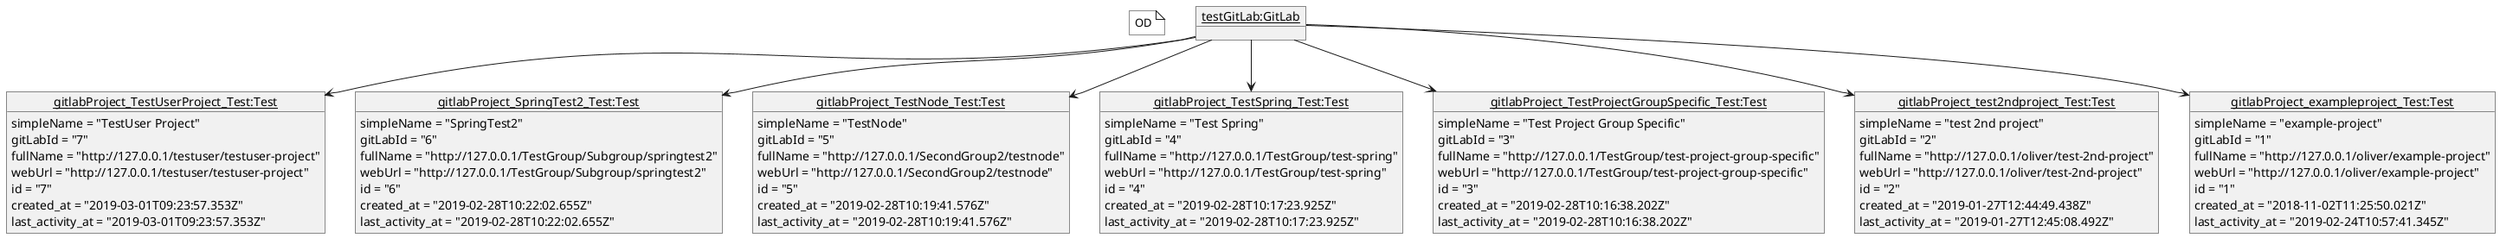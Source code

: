@startuml
note "OD" as tag #white
object "__testGitLab:GitLab__" as testGitLab {
}
object "__gitlabProject_TestUserProject_Test:Test__" as gitlabProject_TestUserProject_Test {
  simpleName = "TestUser Project"
  gitLabId = "7"
  fullName = "http://127.0.0.1/testuser/testuser-project"
  webUrl = "http://127.0.0.1/testuser/testuser-project"
  id = "7"
  created_at = "2019-03-01T09:23:57.353Z"
  last_activity_at = "2019-03-01T09:23:57.353Z"
}
object "__gitlabProject_SpringTest2_Test:Test__" as gitlabProject_SpringTest2_Test {
  simpleName = "SpringTest2"
  gitLabId = "6"
  fullName = "http://127.0.0.1/TestGroup/Subgroup/springtest2"
  webUrl = "http://127.0.0.1/TestGroup/Subgroup/springtest2"
  id = "6"
  created_at = "2019-02-28T10:22:02.655Z"
  last_activity_at = "2019-02-28T10:22:02.655Z"
}
object "__gitlabProject_TestNode_Test:Test__" as gitlabProject_TestNode_Test {
  simpleName = "TestNode"
  gitLabId = "5"
  fullName = "http://127.0.0.1/SecondGroup2/testnode"
  webUrl = "http://127.0.0.1/SecondGroup2/testnode"
  id = "5"
  created_at = "2019-02-28T10:19:41.576Z"
  last_activity_at = "2019-02-28T10:19:41.576Z"
}
object "__gitlabProject_TestSpring_Test:Test__" as gitlabProject_TestSpring_Test {
  simpleName = "Test Spring"
  gitLabId = "4"
  fullName = "http://127.0.0.1/TestGroup/test-spring"
  webUrl = "http://127.0.0.1/TestGroup/test-spring"
  id = "4"
  created_at = "2019-02-28T10:17:23.925Z"
  last_activity_at = "2019-02-28T10:17:23.925Z"
}
object "__gitlabProject_TestProjectGroupSpecific_Test:Test__" as gitlabProject_TestProjectGroupSpecific_Test {
  simpleName = "Test Project Group Specific"
  gitLabId = "3"
  fullName = "http://127.0.0.1/TestGroup/test-project-group-specific"
  webUrl = "http://127.0.0.1/TestGroup/test-project-group-specific"
  id = "3"
  created_at = "2019-02-28T10:16:38.202Z"
  last_activity_at = "2019-02-28T10:16:38.202Z"
}
object "__gitlabProject_test2ndproject_Test:Test__" as gitlabProject_test2ndproject_Test {
  simpleName = "test 2nd project"
  gitLabId = "2"
  fullName = "http://127.0.0.1/oliver/test-2nd-project"
  webUrl = "http://127.0.0.1/oliver/test-2nd-project"
  id = "2"
  created_at = "2019-01-27T12:44:49.438Z"
  last_activity_at = "2019-01-27T12:45:08.492Z"
}
object "__gitlabProject_exampleproject_Test:Test__" as gitlabProject_exampleproject_Test {
  simpleName = "example-project"
  gitLabId = "1"
  fullName = "http://127.0.0.1/oliver/example-project"
  webUrl = "http://127.0.0.1/oliver/example-project"
  id = "1"
  created_at = "2018-11-02T11:25:50.021Z"
  last_activity_at = "2019-02-24T10:57:41.345Z"
}
testGitLab-->gitlabProject_TestUserProject_Test
testGitLab-->gitlabProject_SpringTest2_Test
testGitLab-->gitlabProject_TestNode_Test
testGitLab-->gitlabProject_TestSpring_Test
testGitLab-->gitlabProject_TestProjectGroupSpecific_Test
testGitLab-->gitlabProject_test2ndproject_Test
testGitLab-->gitlabProject_exampleproject_Test
@enduml